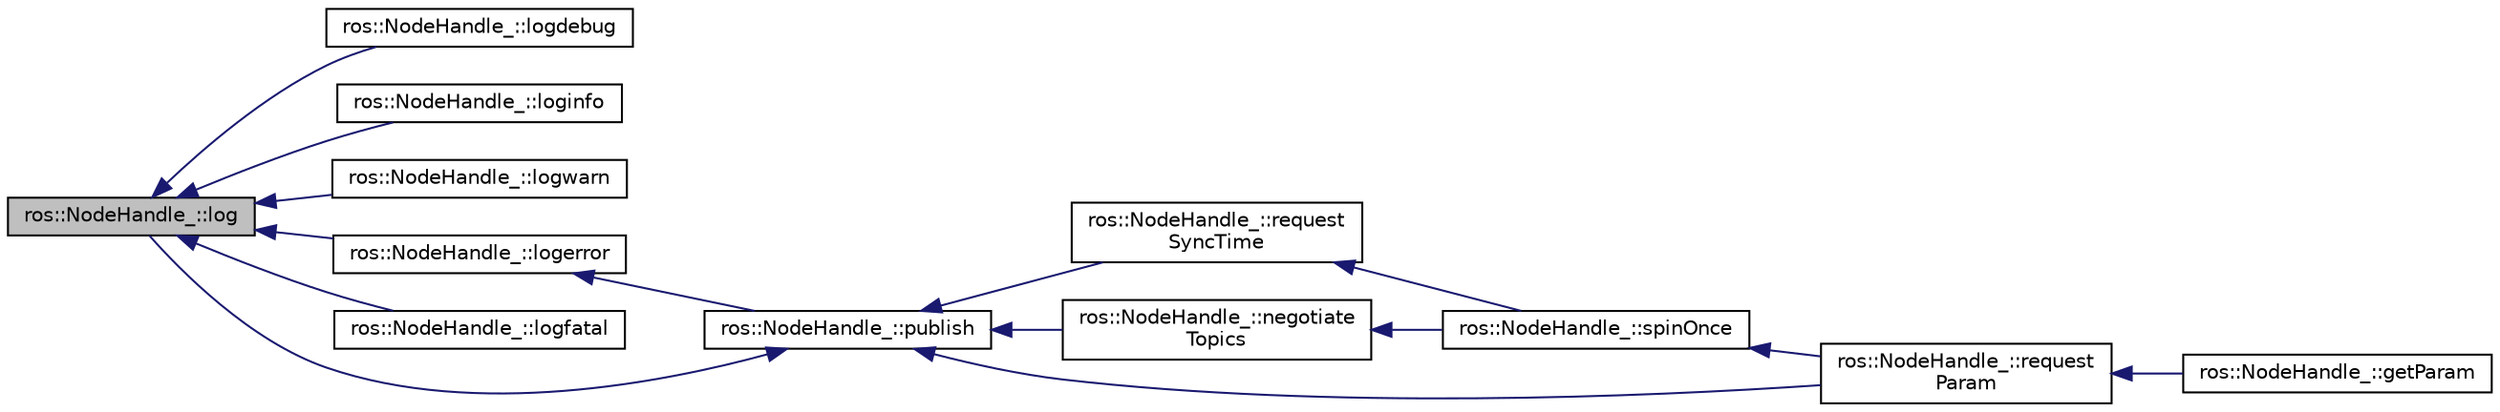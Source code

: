 digraph "ros::NodeHandle_::log"
{
  edge [fontname="Helvetica",fontsize="10",labelfontname="Helvetica",labelfontsize="10"];
  node [fontname="Helvetica",fontsize="10",shape=record];
  rankdir="LR";
  Node1 [label="ros::NodeHandle_::log",height=0.2,width=0.4,color="black", fillcolor="grey75", style="filled" fontcolor="black"];
  Node1 -> Node2 [dir="back",color="midnightblue",fontsize="10",style="solid",fontname="Helvetica"];
  Node2 [label="ros::NodeHandle_::logdebug",height=0.2,width=0.4,color="black", fillcolor="white", style="filled",URL="$classros_1_1_node_handle__.html#af425d754428afcaf00c28107a85be627"];
  Node1 -> Node3 [dir="back",color="midnightblue",fontsize="10",style="solid",fontname="Helvetica"];
  Node3 [label="ros::NodeHandle_::loginfo",height=0.2,width=0.4,color="black", fillcolor="white", style="filled",URL="$classros_1_1_node_handle__.html#af76b9aa939db1a3fd47ca4b856bec63d"];
  Node1 -> Node4 [dir="back",color="midnightblue",fontsize="10",style="solid",fontname="Helvetica"];
  Node4 [label="ros::NodeHandle_::logwarn",height=0.2,width=0.4,color="black", fillcolor="white", style="filled",URL="$classros_1_1_node_handle__.html#a7fcbf6fc93f820cda4d0791b6c68b640"];
  Node1 -> Node5 [dir="back",color="midnightblue",fontsize="10",style="solid",fontname="Helvetica"];
  Node5 [label="ros::NodeHandle_::logerror",height=0.2,width=0.4,color="black", fillcolor="white", style="filled",URL="$classros_1_1_node_handle__.html#ab83e1d5c531d5399638f33351f094910"];
  Node5 -> Node6 [dir="back",color="midnightblue",fontsize="10",style="solid",fontname="Helvetica"];
  Node6 [label="ros::NodeHandle_::publish",height=0.2,width=0.4,color="black", fillcolor="white", style="filled",URL="$classros_1_1_node_handle__.html#ac4083fb8c4a983be2d1cd78243c6c815"];
  Node6 -> Node7 [dir="back",color="midnightblue",fontsize="10",style="solid",fontname="Helvetica"];
  Node7 [label="ros::NodeHandle_::request\lSyncTime",height=0.2,width=0.4,color="black", fillcolor="white", style="filled",URL="$classros_1_1_node_handle__.html#a52a1d7e8311335c28ac29a879f6522bc"];
  Node7 -> Node8 [dir="back",color="midnightblue",fontsize="10",style="solid",fontname="Helvetica"];
  Node8 [label="ros::NodeHandle_::spinOnce",height=0.2,width=0.4,color="black", fillcolor="white", style="filled",URL="$classros_1_1_node_handle__.html#a84759ad12f60ae2e0627a9a51a212b98"];
  Node8 -> Node9 [dir="back",color="midnightblue",fontsize="10",style="solid",fontname="Helvetica"];
  Node9 [label="ros::NodeHandle_::request\lParam",height=0.2,width=0.4,color="black", fillcolor="white", style="filled",URL="$classros_1_1_node_handle__.html#a106bf555f9d5542794d9f4425f1c1272"];
  Node9 -> Node10 [dir="back",color="midnightblue",fontsize="10",style="solid",fontname="Helvetica"];
  Node10 [label="ros::NodeHandle_::getParam",height=0.2,width=0.4,color="black", fillcolor="white", style="filled",URL="$classros_1_1_node_handle__.html#a085148f0e86141abc2e68a95bb3d00b8"];
  Node6 -> Node11 [dir="back",color="midnightblue",fontsize="10",style="solid",fontname="Helvetica"];
  Node11 [label="ros::NodeHandle_::negotiate\lTopics",height=0.2,width=0.4,color="black", fillcolor="white", style="filled",URL="$classros_1_1_node_handle__.html#a8223fbb5d57755c72701a19e8016a966"];
  Node11 -> Node8 [dir="back",color="midnightblue",fontsize="10",style="solid",fontname="Helvetica"];
  Node6 -> Node1 [dir="back",color="midnightblue",fontsize="10",style="solid",fontname="Helvetica"];
  Node6 -> Node9 [dir="back",color="midnightblue",fontsize="10",style="solid",fontname="Helvetica"];
  Node1 -> Node12 [dir="back",color="midnightblue",fontsize="10",style="solid",fontname="Helvetica"];
  Node12 [label="ros::NodeHandle_::logfatal",height=0.2,width=0.4,color="black", fillcolor="white", style="filled",URL="$classros_1_1_node_handle__.html#a6c57bb640240c747820f4a79361eed91"];
}
